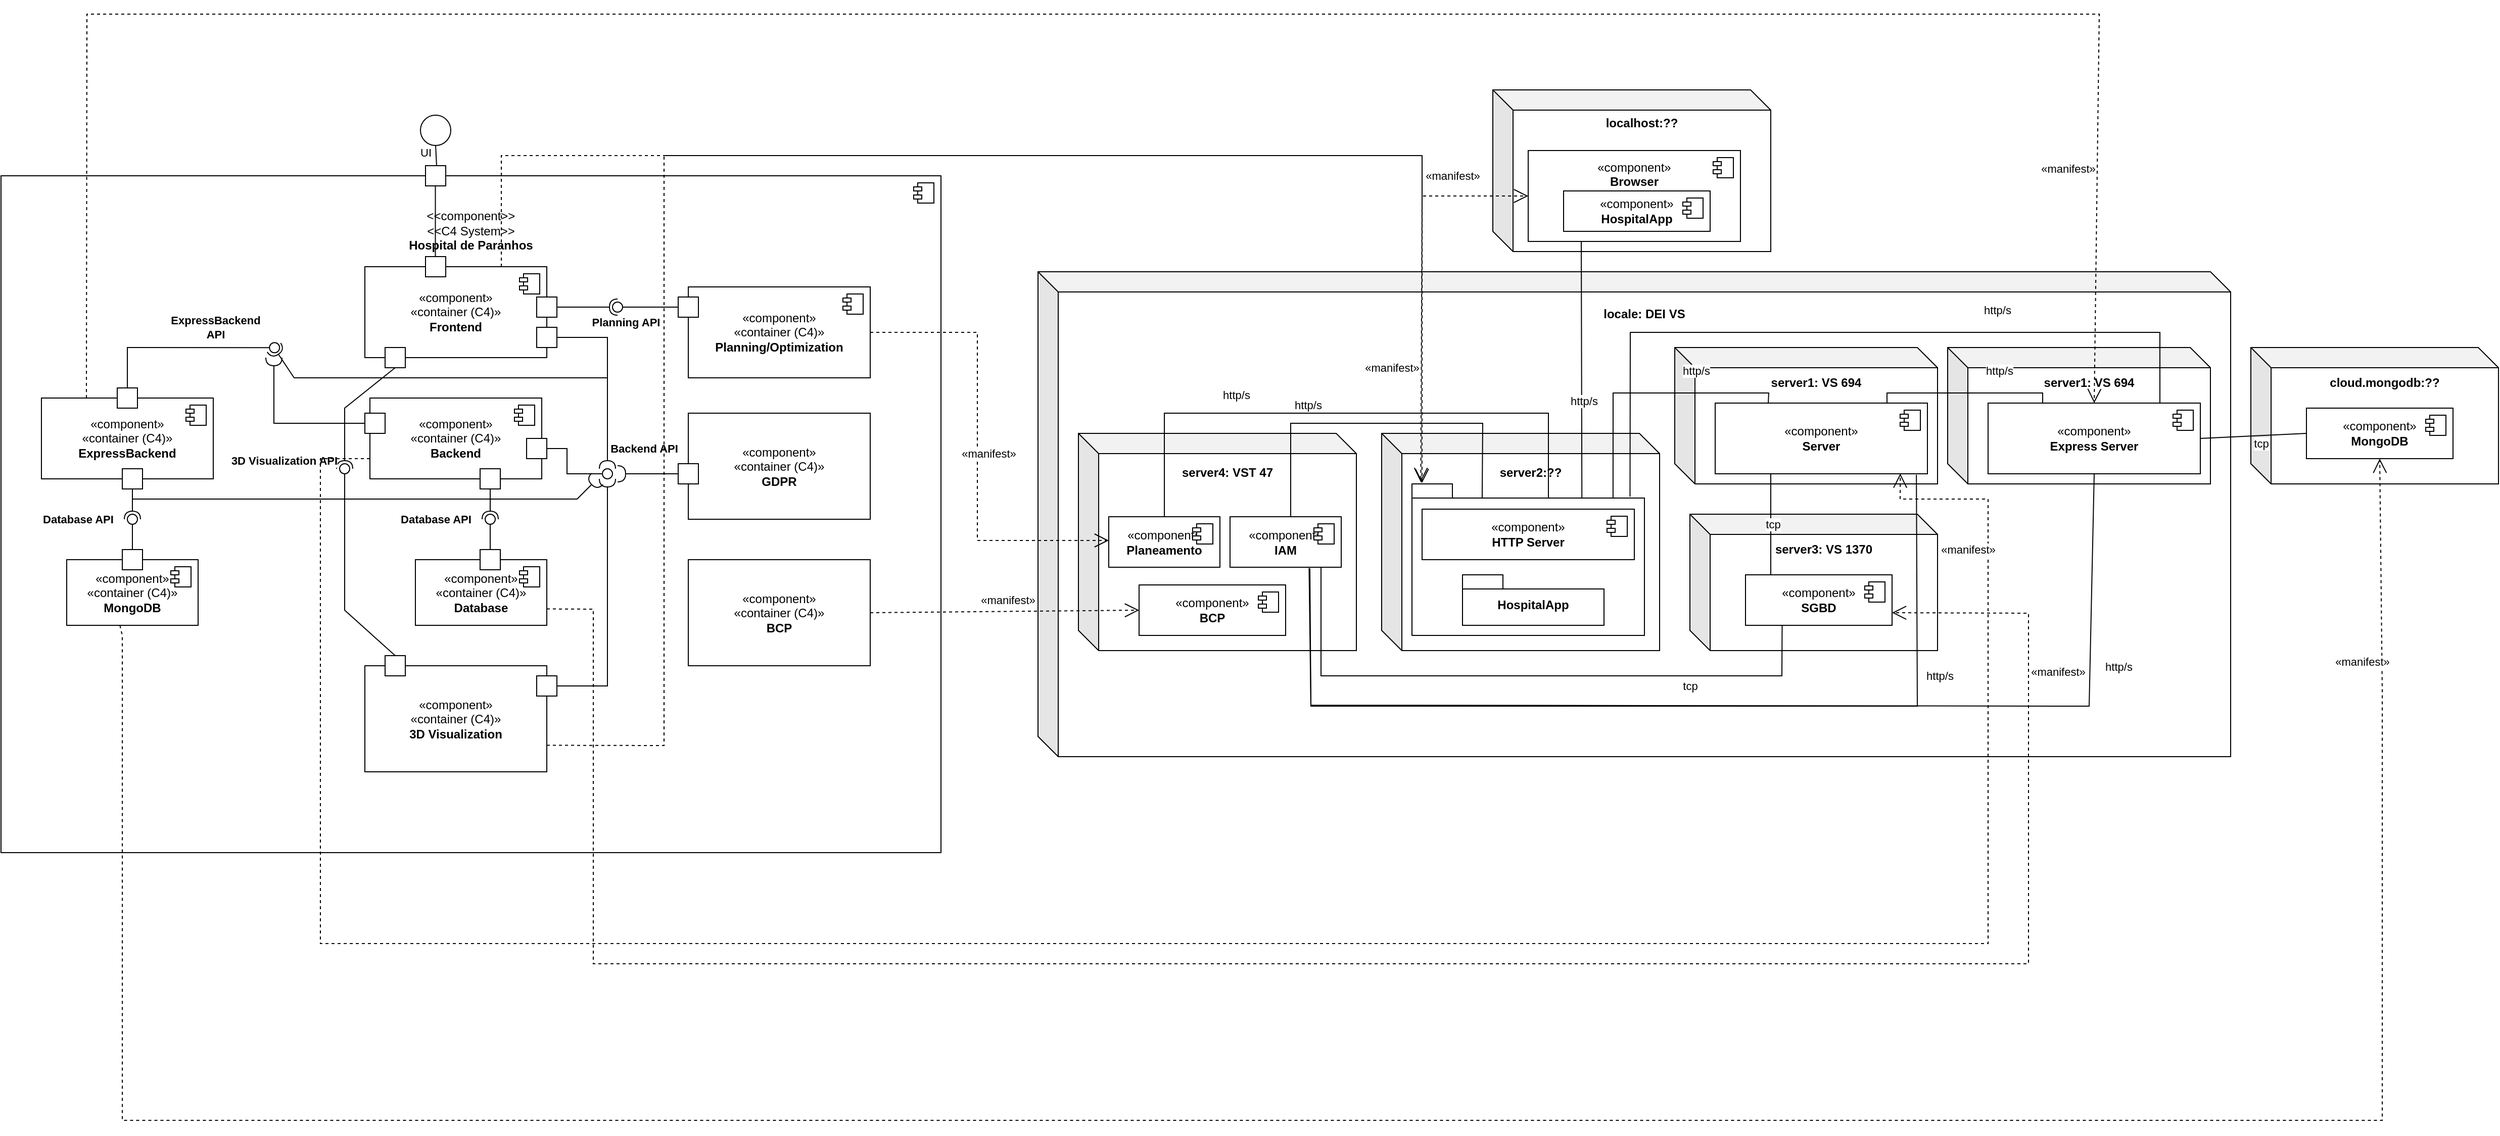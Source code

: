 <mxfile version="24.1.0" type="device">
  <diagram name="Página-1" id="HnM5bIwWVijFqjH4xQIT">
    <mxGraphModel dx="3407" dy="1258" grid="1" gridSize="10" guides="1" tooltips="1" connect="1" arrows="1" fold="1" page="1" pageScale="1" pageWidth="827" pageHeight="1169" math="0" shadow="0">
      <root>
        <mxCell id="0" />
        <mxCell id="1" parent="0" />
        <mxCell id="joN3pdNG3yfQY1ER5gcC-1" value="&amp;lt;&amp;lt;component&amp;gt;&amp;gt;&lt;div&gt;&amp;lt;&amp;lt;C4 System&amp;gt;&amp;gt;&lt;br&gt;&lt;b&gt;Hospital de Paranhos&lt;/b&gt;&lt;/div&gt;&lt;div&gt;&lt;b&gt;&lt;br&gt;&lt;/b&gt;&lt;/div&gt;&lt;div&gt;&lt;b&gt;&lt;br&gt;&lt;/b&gt;&lt;/div&gt;&lt;div&gt;&lt;b&gt;&lt;br&gt;&lt;/b&gt;&lt;/div&gt;&lt;div&gt;&lt;b&gt;&lt;br&gt;&lt;/b&gt;&lt;/div&gt;&lt;div&gt;&lt;b&gt;&lt;br&gt;&lt;/b&gt;&lt;/div&gt;&lt;div&gt;&lt;b&gt;&lt;br&gt;&lt;/b&gt;&lt;/div&gt;&lt;div&gt;&lt;b&gt;&lt;br&gt;&lt;/b&gt;&lt;/div&gt;&lt;div&gt;&lt;b&gt;&lt;br&gt;&lt;/b&gt;&lt;/div&gt;&lt;div&gt;&lt;b&gt;&lt;br&gt;&lt;/b&gt;&lt;/div&gt;&lt;div&gt;&lt;b&gt;&lt;br&gt;&lt;/b&gt;&lt;/div&gt;&lt;div&gt;&lt;b&gt;&lt;br&gt;&lt;/b&gt;&lt;/div&gt;&lt;div&gt;&lt;b&gt;&lt;br&gt;&lt;/b&gt;&lt;/div&gt;&lt;div&gt;&lt;b&gt;&lt;br&gt;&lt;/b&gt;&lt;/div&gt;&lt;div&gt;&lt;b&gt;&lt;br&gt;&lt;/b&gt;&lt;/div&gt;&lt;div&gt;&lt;b&gt;&lt;br&gt;&lt;/b&gt;&lt;/div&gt;&lt;div&gt;&lt;b&gt;&lt;br&gt;&lt;/b&gt;&lt;/div&gt;&lt;div&gt;&lt;b&gt;&lt;br&gt;&lt;/b&gt;&lt;/div&gt;&lt;div&gt;&lt;b&gt;&lt;br&gt;&lt;/b&gt;&lt;/div&gt;&lt;div&gt;&lt;b&gt;&lt;br&gt;&lt;/b&gt;&lt;/div&gt;&lt;div&gt;&lt;b&gt;&lt;br&gt;&lt;/b&gt;&lt;/div&gt;&lt;div&gt;&lt;b&gt;&lt;br&gt;&lt;/b&gt;&lt;/div&gt;&lt;div&gt;&lt;b&gt;&lt;br&gt;&lt;/b&gt;&lt;/div&gt;&lt;div&gt;&lt;b&gt;&lt;br&gt;&lt;/b&gt;&lt;/div&gt;&lt;div&gt;&lt;b&gt;&lt;br&gt;&lt;/b&gt;&lt;/div&gt;&lt;div&gt;&lt;b&gt;&lt;br&gt;&lt;/b&gt;&lt;/div&gt;&lt;div&gt;&lt;b&gt;&lt;br&gt;&lt;/b&gt;&lt;/div&gt;&lt;div&gt;&lt;b&gt;&lt;br&gt;&lt;/b&gt;&lt;/div&gt;&lt;div&gt;&lt;b&gt;&lt;br&gt;&lt;/b&gt;&lt;/div&gt;&lt;div&gt;&lt;b&gt;&lt;br&gt;&lt;/b&gt;&lt;/div&gt;&lt;div&gt;&lt;b&gt;&lt;br&gt;&lt;/b&gt;&lt;/div&gt;&lt;div&gt;&lt;br&gt;&lt;/div&gt;&lt;div&gt;&lt;br&gt;&lt;/div&gt;&lt;div&gt;&lt;br&gt;&lt;/div&gt;&lt;div&gt;&lt;br&gt;&lt;/div&gt;&lt;div&gt;&lt;br&gt;&lt;/div&gt;&lt;div&gt;&lt;br&gt;&lt;/div&gt;&lt;div&gt;&lt;br&gt;&lt;/div&gt;&lt;div&gt;&lt;br&gt;&lt;/div&gt;&lt;div&gt;&lt;br&gt;&lt;/div&gt;" style="html=1;dropTarget=0;whiteSpace=wrap;" vertex="1" parent="1">
          <mxGeometry x="-516" y="210" width="930" height="670" as="geometry" />
        </mxCell>
        <mxCell id="joN3pdNG3yfQY1ER5gcC-2" value="" style="shape=module;jettyWidth=8;jettyHeight=4;" vertex="1" parent="joN3pdNG3yfQY1ER5gcC-1">
          <mxGeometry x="1" width="20" height="20" relative="1" as="geometry">
            <mxPoint x="-27" y="7" as="offset" />
          </mxGeometry>
        </mxCell>
        <mxCell id="joN3pdNG3yfQY1ER5gcC-3" value="" style="verticalLabelPosition=bottom;verticalAlign=top;html=1;shape=mxgraph.basic.rect;fillColor2=none;strokeWidth=1;size=9.4;indent=5;" vertex="1" parent="1">
          <mxGeometry x="-96" y="200" width="20" height="20" as="geometry" />
        </mxCell>
        <mxCell id="joN3pdNG3yfQY1ER5gcC-4" value="" style="endArrow=none;html=1;rounded=0;exitX=0.488;exitY=0.015;exitDx=0;exitDy=0;exitPerimeter=0;entryX=0.488;entryY=1.026;entryDx=0;entryDy=0;entryPerimeter=0;" edge="1" parent="1" source="joN3pdNG3yfQY1ER5gcC-23" target="joN3pdNG3yfQY1ER5gcC-3">
          <mxGeometry width="50" height="50" relative="1" as="geometry">
            <mxPoint x="-26" y="350" as="sourcePoint" />
            <mxPoint x="24" y="300" as="targetPoint" />
          </mxGeometry>
        </mxCell>
        <mxCell id="joN3pdNG3yfQY1ER5gcC-5" value="" style="ellipse;whiteSpace=wrap;html=1;align=center;aspect=fixed;fillColor=none;strokeColor=none;resizable=0;perimeter=centerPerimeter;rotatable=0;allowArrows=0;points=[];outlineConnect=1;" vertex="1" parent="1">
          <mxGeometry x="-66" y="370" width="10" height="10" as="geometry" />
        </mxCell>
        <mxCell id="joN3pdNG3yfQY1ER5gcC-6" value="" style="ellipse;whiteSpace=wrap;html=1;aspect=fixed;" vertex="1" parent="1">
          <mxGeometry x="-101" y="150" width="30" height="30" as="geometry" />
        </mxCell>
        <mxCell id="joN3pdNG3yfQY1ER5gcC-7" value="" style="endArrow=none;html=1;rounded=0;entryX=0.5;entryY=1;entryDx=0;entryDy=0;exitX=0.55;exitY=0.011;exitDx=0;exitDy=0;exitPerimeter=0;" edge="1" parent="1" source="joN3pdNG3yfQY1ER5gcC-3" target="joN3pdNG3yfQY1ER5gcC-6">
          <mxGeometry width="50" height="50" relative="1" as="geometry">
            <mxPoint x="-116" y="260" as="sourcePoint" />
            <mxPoint x="-66" y="210" as="targetPoint" />
          </mxGeometry>
        </mxCell>
        <mxCell id="joN3pdNG3yfQY1ER5gcC-8" value="UI" style="edgeLabel;html=1;align=center;verticalAlign=middle;resizable=0;points=[];" vertex="1" connectable="0" parent="joN3pdNG3yfQY1ER5gcC-7">
          <mxGeometry x="0.73" y="1" relative="1" as="geometry">
            <mxPoint x="-9" y="4" as="offset" />
          </mxGeometry>
        </mxCell>
        <mxCell id="joN3pdNG3yfQY1ER5gcC-9" value="«component»&lt;div&gt;«container (C4)»&lt;br&gt;&lt;b&gt;Planning/Optimization&lt;/b&gt;&lt;/div&gt;" style="html=1;dropTarget=0;whiteSpace=wrap;" vertex="1" parent="1">
          <mxGeometry x="164" y="320" width="180" height="90" as="geometry" />
        </mxCell>
        <mxCell id="joN3pdNG3yfQY1ER5gcC-10" value="" style="shape=module;jettyWidth=8;jettyHeight=4;" vertex="1" parent="joN3pdNG3yfQY1ER5gcC-9">
          <mxGeometry x="1" width="20" height="20" relative="1" as="geometry">
            <mxPoint x="-27" y="7" as="offset" />
          </mxGeometry>
        </mxCell>
        <mxCell id="joN3pdNG3yfQY1ER5gcC-11" value="«component»&lt;div&gt;«container (C4)»&lt;br&gt;&lt;b&gt;Frontend&lt;/b&gt;&lt;/div&gt;" style="html=1;dropTarget=0;whiteSpace=wrap;" vertex="1" parent="1">
          <mxGeometry x="-156" y="300" width="180" height="90" as="geometry" />
        </mxCell>
        <mxCell id="joN3pdNG3yfQY1ER5gcC-12" value="" style="shape=module;jettyWidth=8;jettyHeight=4;" vertex="1" parent="joN3pdNG3yfQY1ER5gcC-11">
          <mxGeometry x="1" width="20" height="20" relative="1" as="geometry">
            <mxPoint x="-27" y="7" as="offset" />
          </mxGeometry>
        </mxCell>
        <mxCell id="joN3pdNG3yfQY1ER5gcC-13" value="" style="rounded=0;orthogonalLoop=1;jettySize=auto;html=1;endArrow=halfCircle;endFill=0;endSize=6;strokeWidth=1;sketch=0;exitX=1;exitY=0.5;exitDx=0;exitDy=0;" edge="1" parent="1" source="joN3pdNG3yfQY1ER5gcC-17">
          <mxGeometry relative="1" as="geometry">
            <mxPoint x="24" y="364.83" as="sourcePoint" />
            <mxPoint x="94" y="340" as="targetPoint" />
          </mxGeometry>
        </mxCell>
        <mxCell id="joN3pdNG3yfQY1ER5gcC-14" value="" style="rounded=0;orthogonalLoop=1;jettySize=auto;html=1;endArrow=oval;endFill=0;sketch=0;sourcePerimeterSpacing=0;targetPerimeterSpacing=0;endSize=10;exitX=0;exitY=0.5;exitDx=0;exitDy=0;" edge="1" parent="1" source="joN3pdNG3yfQY1ER5gcC-18">
          <mxGeometry relative="1" as="geometry">
            <mxPoint x="164" y="364.83" as="sourcePoint" />
            <mxPoint x="94" y="340" as="targetPoint" />
          </mxGeometry>
        </mxCell>
        <mxCell id="joN3pdNG3yfQY1ER5gcC-15" value="&lt;b&gt;Planning API&lt;/b&gt;" style="edgeLabel;html=1;align=center;verticalAlign=middle;resizable=0;points=[];" vertex="1" connectable="0" parent="joN3pdNG3yfQY1ER5gcC-14">
          <mxGeometry x="0.748" relative="1" as="geometry">
            <mxPoint y="15" as="offset" />
          </mxGeometry>
        </mxCell>
        <mxCell id="joN3pdNG3yfQY1ER5gcC-16" value="" style="ellipse;whiteSpace=wrap;html=1;align=center;aspect=fixed;fillColor=none;strokeColor=none;resizable=0;perimeter=centerPerimeter;rotatable=0;allowArrows=0;points=[];outlineConnect=1;" vertex="1" parent="1">
          <mxGeometry x="109" y="400" width="10" height="10" as="geometry" />
        </mxCell>
        <mxCell id="joN3pdNG3yfQY1ER5gcC-17" value="" style="rounded=0;whiteSpace=wrap;html=1;" vertex="1" parent="1">
          <mxGeometry x="14" y="330" width="20" height="20" as="geometry" />
        </mxCell>
        <mxCell id="joN3pdNG3yfQY1ER5gcC-18" value="" style="rounded=0;whiteSpace=wrap;html=1;" vertex="1" parent="1">
          <mxGeometry x="154" y="330" width="20" height="20" as="geometry" />
        </mxCell>
        <mxCell id="joN3pdNG3yfQY1ER5gcC-19" value="" style="rounded=0;orthogonalLoop=1;jettySize=auto;html=1;endArrow=halfCircle;endFill=0;endSize=6;strokeWidth=1;sketch=0;exitX=1;exitY=0.5;exitDx=0;exitDy=0;" edge="1" parent="1" source="joN3pdNG3yfQY1ER5gcC-34">
          <mxGeometry relative="1" as="geometry">
            <mxPoint x="54" y="560" as="sourcePoint" />
            <mxPoint x="84" y="510" as="targetPoint" />
            <Array as="points">
              <mxPoint x="84" y="715" />
              <mxPoint x="84" y="530" />
            </Array>
          </mxGeometry>
        </mxCell>
        <mxCell id="joN3pdNG3yfQY1ER5gcC-20" value="" style="rounded=0;orthogonalLoop=1;jettySize=auto;html=1;endArrow=oval;endFill=0;sketch=0;sourcePerimeterSpacing=0;targetPerimeterSpacing=0;endSize=10;exitX=1;exitY=0.5;exitDx=0;exitDy=0;" edge="1" parent="1" source="joN3pdNG3yfQY1ER5gcC-37">
          <mxGeometry relative="1" as="geometry">
            <mxPoint x="164" y="504.83" as="sourcePoint" />
            <mxPoint x="84" y="505" as="targetPoint" />
            <Array as="points">
              <mxPoint x="44" y="480" />
              <mxPoint x="44" y="505" />
            </Array>
          </mxGeometry>
        </mxCell>
        <mxCell id="joN3pdNG3yfQY1ER5gcC-21" value="&lt;b&gt;Backend API&lt;/b&gt;" style="edgeLabel;html=1;align=center;verticalAlign=middle;resizable=0;points=[];" vertex="1" connectable="0" parent="joN3pdNG3yfQY1ER5gcC-20">
          <mxGeometry x="0.748" relative="1" as="geometry">
            <mxPoint x="46" y="-25" as="offset" />
          </mxGeometry>
        </mxCell>
        <mxCell id="joN3pdNG3yfQY1ER5gcC-22" value="" style="ellipse;whiteSpace=wrap;html=1;align=center;aspect=fixed;fillColor=none;strokeColor=none;resizable=0;perimeter=centerPerimeter;rotatable=0;allowArrows=0;points=[];outlineConnect=1;" vertex="1" parent="1">
          <mxGeometry x="134" y="510" width="10" height="10" as="geometry" />
        </mxCell>
        <mxCell id="joN3pdNG3yfQY1ER5gcC-23" value="" style="verticalLabelPosition=bottom;verticalAlign=top;html=1;shape=mxgraph.basic.rect;fillColor2=none;strokeWidth=1;size=1.2;indent=0;" vertex="1" parent="1">
          <mxGeometry x="-96" y="290" width="20" height="20" as="geometry" />
        </mxCell>
        <mxCell id="joN3pdNG3yfQY1ER5gcC-24" value="«component»&lt;br&gt;«container (C4)»&lt;div&gt;&lt;b&gt;3D Visualization&lt;/b&gt;&lt;/div&gt;" style="rounded=0;whiteSpace=wrap;html=1;" vertex="1" parent="1">
          <mxGeometry x="-156" y="695" width="180" height="105" as="geometry" />
        </mxCell>
        <mxCell id="joN3pdNG3yfQY1ER5gcC-25" value="«component»&lt;br&gt;«container (C4)»&lt;div&gt;&lt;b&gt;GDPR&lt;/b&gt;&lt;/div&gt;" style="rounded=0;whiteSpace=wrap;html=1;" vertex="1" parent="1">
          <mxGeometry x="164" y="445" width="180" height="105" as="geometry" />
        </mxCell>
        <mxCell id="joN3pdNG3yfQY1ER5gcC-26" value="" style="rounded=0;whiteSpace=wrap;html=1;" vertex="1" parent="1">
          <mxGeometry x="154" y="495" width="20" height="20" as="geometry" />
        </mxCell>
        <mxCell id="joN3pdNG3yfQY1ER5gcC-27" value="" style="rounded=0;orthogonalLoop=1;jettySize=auto;html=1;endArrow=halfCircle;endFill=0;endSize=6;strokeWidth=1;sketch=0;fontSize=12;curved=1;exitX=0;exitY=0.5;exitDx=0;exitDy=0;" edge="1" parent="1" source="joN3pdNG3yfQY1ER5gcC-26">
          <mxGeometry relative="1" as="geometry">
            <mxPoint x="164" y="375" as="sourcePoint" />
            <mxPoint x="94" y="505" as="targetPoint" />
          </mxGeometry>
        </mxCell>
        <mxCell id="joN3pdNG3yfQY1ER5gcC-28" value="" style="rounded=0;whiteSpace=wrap;html=1;" vertex="1" parent="1">
          <mxGeometry x="-136" y="685" width="20" height="20" as="geometry" />
        </mxCell>
        <mxCell id="joN3pdNG3yfQY1ER5gcC-29" value="" style="rounded=0;whiteSpace=wrap;html=1;" vertex="1" parent="1">
          <mxGeometry x="-136" y="380" width="20" height="20" as="geometry" />
        </mxCell>
        <mxCell id="joN3pdNG3yfQY1ER5gcC-30" value="" style="rounded=0;orthogonalLoop=1;jettySize=auto;html=1;endArrow=halfCircle;endFill=0;endSize=6;strokeWidth=1;sketch=0;exitX=0.5;exitY=1;exitDx=0;exitDy=0;" edge="1" parent="1" source="joN3pdNG3yfQY1ER5gcC-29">
          <mxGeometry relative="1" as="geometry">
            <mxPoint x="-206" y="480" as="sourcePoint" />
            <mxPoint x="-176" y="500" as="targetPoint" />
            <Array as="points">
              <mxPoint x="-176" y="440" />
            </Array>
          </mxGeometry>
        </mxCell>
        <mxCell id="joN3pdNG3yfQY1ER5gcC-31" value="" style="rounded=0;orthogonalLoop=1;jettySize=auto;html=1;endArrow=oval;endFill=0;sketch=0;sourcePerimeterSpacing=0;targetPerimeterSpacing=0;endSize=10;exitX=0.5;exitY=0;exitDx=0;exitDy=0;" edge="1" parent="1" source="joN3pdNG3yfQY1ER5gcC-28">
          <mxGeometry relative="1" as="geometry">
            <mxPoint x="-66" y="480" as="sourcePoint" />
            <mxPoint x="-176" y="500" as="targetPoint" />
            <Array as="points">
              <mxPoint x="-176" y="640" />
            </Array>
          </mxGeometry>
        </mxCell>
        <mxCell id="joN3pdNG3yfQY1ER5gcC-32" value="&lt;b&gt;3D Visualization API&lt;/b&gt;" style="edgeLabel;html=1;align=center;verticalAlign=middle;resizable=0;points=[];" vertex="1" connectable="0" parent="joN3pdNG3yfQY1ER5gcC-31">
          <mxGeometry x="0.748" relative="1" as="geometry">
            <mxPoint x="-60" y="-35" as="offset" />
          </mxGeometry>
        </mxCell>
        <mxCell id="joN3pdNG3yfQY1ER5gcC-33" value="«component»&lt;br&gt;«container (C4)»&lt;div&gt;&lt;b&gt;BCP&lt;/b&gt;&lt;/div&gt;" style="rounded=0;whiteSpace=wrap;html=1;" vertex="1" parent="1">
          <mxGeometry x="164" y="590" width="180" height="105" as="geometry" />
        </mxCell>
        <mxCell id="joN3pdNG3yfQY1ER5gcC-34" value="" style="rounded=0;whiteSpace=wrap;html=1;" vertex="1" parent="1">
          <mxGeometry x="14" y="705" width="20" height="20" as="geometry" />
        </mxCell>
        <mxCell id="joN3pdNG3yfQY1ER5gcC-35" value="«component»&lt;div&gt;«container (C4)»&lt;br&gt;&lt;b&gt;Backend&lt;/b&gt;&lt;/div&gt;" style="html=1;dropTarget=0;whiteSpace=wrap;" vertex="1" parent="1">
          <mxGeometry x="-151" y="430" width="170" height="80" as="geometry" />
        </mxCell>
        <mxCell id="joN3pdNG3yfQY1ER5gcC-36" value="" style="shape=module;jettyWidth=8;jettyHeight=4;" vertex="1" parent="joN3pdNG3yfQY1ER5gcC-35">
          <mxGeometry x="1" width="20" height="20" relative="1" as="geometry">
            <mxPoint x="-27" y="7" as="offset" />
          </mxGeometry>
        </mxCell>
        <mxCell id="joN3pdNG3yfQY1ER5gcC-37" value="" style="rounded=0;whiteSpace=wrap;html=1;" vertex="1" parent="1">
          <mxGeometry x="4" y="470" width="20" height="20" as="geometry" />
        </mxCell>
        <mxCell id="joN3pdNG3yfQY1ER5gcC-38" value="" style="rounded=0;whiteSpace=wrap;html=1;" vertex="1" parent="1">
          <mxGeometry x="14" y="360" width="20" height="20" as="geometry" />
        </mxCell>
        <mxCell id="joN3pdNG3yfQY1ER5gcC-39" value="" style="rounded=0;orthogonalLoop=1;jettySize=auto;html=1;endArrow=halfCircle;endFill=0;endSize=6;strokeWidth=1;sketch=0;exitX=1;exitY=0.5;exitDx=0;exitDy=0;" edge="1" parent="1" source="joN3pdNG3yfQY1ER5gcC-38">
          <mxGeometry relative="1" as="geometry">
            <mxPoint x="-116" y="410" as="sourcePoint" />
            <mxPoint x="84" y="500" as="targetPoint" />
            <Array as="points">
              <mxPoint x="84" y="370" />
              <mxPoint x="84" y="410" />
            </Array>
          </mxGeometry>
        </mxCell>
        <mxCell id="joN3pdNG3yfQY1ER5gcC-40" value="«component»&lt;div&gt;«container (C4)»&lt;br&gt;&lt;b&gt;Database&lt;/b&gt;&lt;/div&gt;" style="html=1;dropTarget=0;whiteSpace=wrap;" vertex="1" parent="1">
          <mxGeometry x="-106" y="590" width="130" height="65" as="geometry" />
        </mxCell>
        <mxCell id="joN3pdNG3yfQY1ER5gcC-41" value="" style="shape=module;jettyWidth=8;jettyHeight=4;" vertex="1" parent="joN3pdNG3yfQY1ER5gcC-40">
          <mxGeometry x="1" width="20" height="20" relative="1" as="geometry">
            <mxPoint x="-27" y="7" as="offset" />
          </mxGeometry>
        </mxCell>
        <mxCell id="joN3pdNG3yfQY1ER5gcC-42" value="" style="rounded=0;whiteSpace=wrap;html=1;" vertex="1" parent="1">
          <mxGeometry x="-42" y="500" width="20" height="20" as="geometry" />
        </mxCell>
        <mxCell id="joN3pdNG3yfQY1ER5gcC-43" value="" style="rounded=0;whiteSpace=wrap;html=1;" vertex="1" parent="1">
          <mxGeometry x="-42" y="580" width="20" height="20" as="geometry" />
        </mxCell>
        <mxCell id="joN3pdNG3yfQY1ER5gcC-44" value="" style="rounded=0;orthogonalLoop=1;jettySize=auto;html=1;endArrow=halfCircle;endFill=0;endSize=6;strokeWidth=1;sketch=0;exitX=0.5;exitY=1;exitDx=0;exitDy=0;" edge="1" parent="1" source="joN3pdNG3yfQY1ER5gcC-42">
          <mxGeometry relative="1" as="geometry">
            <mxPoint x="44" y="350" as="sourcePoint" />
            <mxPoint x="-32" y="550" as="targetPoint" />
          </mxGeometry>
        </mxCell>
        <mxCell id="joN3pdNG3yfQY1ER5gcC-45" value="" style="rounded=0;orthogonalLoop=1;jettySize=auto;html=1;endArrow=oval;endFill=0;sketch=0;sourcePerimeterSpacing=0;targetPerimeterSpacing=0;endSize=10;exitX=0.5;exitY=0;exitDx=0;exitDy=0;" edge="1" parent="1" source="joN3pdNG3yfQY1ER5gcC-43">
          <mxGeometry relative="1" as="geometry">
            <mxPoint x="164" y="350" as="sourcePoint" />
            <mxPoint x="-32" y="550" as="targetPoint" />
          </mxGeometry>
        </mxCell>
        <mxCell id="joN3pdNG3yfQY1ER5gcC-46" value="&lt;b&gt;Database API&lt;/b&gt;" style="edgeLabel;html=1;align=center;verticalAlign=middle;resizable=0;points=[];" vertex="1" connectable="0" parent="joN3pdNG3yfQY1ER5gcC-45">
          <mxGeometry x="0.748" relative="1" as="geometry">
            <mxPoint x="-54" y="-4" as="offset" />
          </mxGeometry>
        </mxCell>
        <mxCell id="joN3pdNG3yfQY1ER5gcC-47" value="«component»&lt;div&gt;«container (C4)»&lt;br&gt;&lt;b&gt;ExpressBackend&lt;/b&gt;&lt;/div&gt;" style="html=1;dropTarget=0;whiteSpace=wrap;" vertex="1" parent="1">
          <mxGeometry x="-476" y="430" width="170" height="80" as="geometry" />
        </mxCell>
        <mxCell id="joN3pdNG3yfQY1ER5gcC-48" value="" style="shape=module;jettyWidth=8;jettyHeight=4;" vertex="1" parent="joN3pdNG3yfQY1ER5gcC-47">
          <mxGeometry x="1" width="20" height="20" relative="1" as="geometry">
            <mxPoint x="-27" y="7" as="offset" />
          </mxGeometry>
        </mxCell>
        <mxCell id="joN3pdNG3yfQY1ER5gcC-49" value="«component»&lt;div&gt;«container (C4)»&lt;br&gt;&lt;b&gt;MongoDB&lt;/b&gt;&lt;/div&gt;" style="html=1;dropTarget=0;whiteSpace=wrap;" vertex="1" parent="1">
          <mxGeometry x="-451" y="590" width="130" height="65" as="geometry" />
        </mxCell>
        <mxCell id="joN3pdNG3yfQY1ER5gcC-50" value="" style="shape=module;jettyWidth=8;jettyHeight=4;" vertex="1" parent="joN3pdNG3yfQY1ER5gcC-49">
          <mxGeometry x="1" width="20" height="20" relative="1" as="geometry">
            <mxPoint x="-27" y="7" as="offset" />
          </mxGeometry>
        </mxCell>
        <mxCell id="joN3pdNG3yfQY1ER5gcC-51" value="" style="rounded=0;whiteSpace=wrap;html=1;" vertex="1" parent="1">
          <mxGeometry x="-396" y="500" width="20" height="20" as="geometry" />
        </mxCell>
        <mxCell id="joN3pdNG3yfQY1ER5gcC-52" value="" style="rounded=0;whiteSpace=wrap;html=1;" vertex="1" parent="1">
          <mxGeometry x="-396" y="580" width="20" height="20" as="geometry" />
        </mxCell>
        <mxCell id="joN3pdNG3yfQY1ER5gcC-53" value="" style="rounded=0;orthogonalLoop=1;jettySize=auto;html=1;endArrow=halfCircle;endFill=0;endSize=6;strokeWidth=1;sketch=0;exitX=0.5;exitY=1;exitDx=0;exitDy=0;" edge="1" parent="1" source="joN3pdNG3yfQY1ER5gcC-51">
          <mxGeometry relative="1" as="geometry">
            <mxPoint x="-310" y="350" as="sourcePoint" />
            <mxPoint x="-386" y="550" as="targetPoint" />
          </mxGeometry>
        </mxCell>
        <mxCell id="joN3pdNG3yfQY1ER5gcC-54" value="" style="rounded=0;orthogonalLoop=1;jettySize=auto;html=1;endArrow=oval;endFill=0;sketch=0;sourcePerimeterSpacing=0;targetPerimeterSpacing=0;endSize=10;exitX=0.5;exitY=0;exitDx=0;exitDy=0;" edge="1" parent="1" source="joN3pdNG3yfQY1ER5gcC-52">
          <mxGeometry relative="1" as="geometry">
            <mxPoint x="-190" y="350" as="sourcePoint" />
            <mxPoint x="-386" y="550" as="targetPoint" />
          </mxGeometry>
        </mxCell>
        <mxCell id="joN3pdNG3yfQY1ER5gcC-55" value="&lt;b&gt;Database API&lt;/b&gt;" style="edgeLabel;html=1;align=center;verticalAlign=middle;resizable=0;points=[];" vertex="1" connectable="0" parent="joN3pdNG3yfQY1ER5gcC-54">
          <mxGeometry x="0.748" relative="1" as="geometry">
            <mxPoint x="-54" y="-4" as="offset" />
          </mxGeometry>
        </mxCell>
        <mxCell id="joN3pdNG3yfQY1ER5gcC-56" value="" style="rounded=0;orthogonalLoop=1;jettySize=auto;html=1;endArrow=oval;endFill=0;sketch=0;sourcePerimeterSpacing=0;targetPerimeterSpacing=0;endSize=10;exitX=0.5;exitY=0;exitDx=0;exitDy=0;entryX=0.291;entryY=0.254;entryDx=0;entryDy=0;entryPerimeter=0;" edge="1" parent="1" source="joN3pdNG3yfQY1ER5gcC-58" target="joN3pdNG3yfQY1ER5gcC-1">
          <mxGeometry relative="1" as="geometry">
            <mxPoint x="-241" y="454.83" as="sourcePoint" />
            <mxPoint x="-321" y="455" as="targetPoint" />
            <Array as="points">
              <mxPoint x="-391" y="380" />
            </Array>
          </mxGeometry>
        </mxCell>
        <mxCell id="joN3pdNG3yfQY1ER5gcC-57" value="&lt;b&gt;ExpressBackend&lt;/b&gt;&lt;div&gt;&lt;b&gt;API&lt;/b&gt;&lt;/div&gt;" style="edgeLabel;html=1;align=center;verticalAlign=middle;resizable=0;points=[];" vertex="1" connectable="0" parent="joN3pdNG3yfQY1ER5gcC-56">
          <mxGeometry x="0.748" relative="1" as="geometry">
            <mxPoint x="-35" y="-20" as="offset" />
          </mxGeometry>
        </mxCell>
        <mxCell id="joN3pdNG3yfQY1ER5gcC-58" value="" style="rounded=0;whiteSpace=wrap;html=1;" vertex="1" parent="1">
          <mxGeometry x="-401" y="420" width="20" height="20" as="geometry" />
        </mxCell>
        <mxCell id="joN3pdNG3yfQY1ER5gcC-59" value="" style="rounded=0;orthogonalLoop=1;jettySize=auto;html=1;endArrow=halfCircle;endFill=0;endSize=6;strokeWidth=1;sketch=0;exitX=0.5;exitY=1;exitDx=0;exitDy=0;" edge="1" parent="1" source="joN3pdNG3yfQY1ER5gcC-51">
          <mxGeometry relative="1" as="geometry">
            <mxPoint x="-376" y="530" as="sourcePoint" />
            <mxPoint x="74" y="510" as="targetPoint" />
            <Array as="points">
              <mxPoint x="-386" y="530" />
              <mxPoint x="54" y="530" />
            </Array>
          </mxGeometry>
        </mxCell>
        <mxCell id="joN3pdNG3yfQY1ER5gcC-60" value="" style="rounded=0;orthogonalLoop=1;jettySize=auto;html=1;endArrow=halfCircle;endFill=0;endSize=6;strokeWidth=1;sketch=0;exitX=1;exitY=0.5;exitDx=0;exitDy=0;" edge="1" parent="1" source="joN3pdNG3yfQY1ER5gcC-38">
          <mxGeometry relative="1" as="geometry">
            <mxPoint x="34" y="390" as="sourcePoint" />
            <mxPoint x="-246" y="380" as="targetPoint" />
            <Array as="points">
              <mxPoint x="84" y="370" />
              <mxPoint x="84" y="410" />
              <mxPoint x="-226" y="410" />
            </Array>
          </mxGeometry>
        </mxCell>
        <mxCell id="joN3pdNG3yfQY1ER5gcC-61" value="" style="rounded=0;whiteSpace=wrap;html=1;" vertex="1" parent="1">
          <mxGeometry x="-156" y="445" width="20" height="20" as="geometry" />
        </mxCell>
        <mxCell id="joN3pdNG3yfQY1ER5gcC-62" value="" style="rounded=0;orthogonalLoop=1;jettySize=auto;html=1;endArrow=halfCircle;endFill=0;endSize=6;strokeWidth=1;sketch=0;exitX=0;exitY=0.5;exitDx=0;exitDy=0;" edge="1" parent="1" source="joN3pdNG3yfQY1ER5gcC-61">
          <mxGeometry relative="1" as="geometry">
            <mxPoint x="-226" y="445" as="sourcePoint" />
            <mxPoint x="-246" y="390" as="targetPoint" />
            <Array as="points">
              <mxPoint x="-246" y="455" />
            </Array>
          </mxGeometry>
        </mxCell>
        <mxCell id="joN3pdNG3yfQY1ER5gcC-63" value="&lt;b&gt;locale: DEI VS&lt;/b&gt;&lt;br&gt;&lt;div&gt;&lt;b&gt;&lt;br&gt;&lt;/b&gt;&lt;/div&gt;&lt;div&gt;&lt;b&gt;&lt;br&gt;&lt;/b&gt;&lt;/div&gt;&lt;div&gt;&lt;b&gt;&lt;br&gt;&lt;/b&gt;&lt;/div&gt;&lt;div&gt;&lt;b&gt;&lt;br&gt;&lt;/b&gt;&lt;/div&gt;&lt;div&gt;&lt;b&gt;&lt;br&gt;&lt;/b&gt;&lt;/div&gt;&lt;div&gt;&lt;b&gt;&lt;br&gt;&lt;/b&gt;&lt;/div&gt;&lt;div&gt;&lt;b&gt;&lt;br&gt;&lt;/b&gt;&lt;/div&gt;&lt;div&gt;&lt;br&gt;&lt;/div&gt;&lt;div&gt;&lt;br&gt;&lt;/div&gt;&lt;div&gt;&lt;br&gt;&lt;/div&gt;&lt;div&gt;&lt;br&gt;&lt;/div&gt;&lt;div&gt;&lt;br&gt;&lt;/div&gt;&lt;div&gt;&lt;br&gt;&lt;/div&gt;&lt;div&gt;&lt;br&gt;&lt;/div&gt;&lt;div&gt;&lt;br&gt;&lt;/div&gt;&lt;div&gt;&lt;br&gt;&lt;/div&gt;&lt;div&gt;&lt;br&gt;&lt;/div&gt;&lt;div&gt;&lt;br&gt;&lt;/div&gt;&lt;div&gt;&lt;br&gt;&lt;/div&gt;&lt;div&gt;&lt;br&gt;&lt;/div&gt;&lt;div&gt;&lt;br&gt;&lt;/div&gt;&lt;div&gt;&lt;br&gt;&lt;/div&gt;&lt;div&gt;&lt;br&gt;&lt;/div&gt;&lt;div&gt;&lt;br&gt;&lt;/div&gt;&lt;div&gt;&lt;br&gt;&lt;/div&gt;&lt;div&gt;&lt;br&gt;&lt;/div&gt;&lt;div&gt;&lt;br&gt;&lt;/div&gt;&lt;div&gt;&lt;br&gt;&lt;/div&gt;&lt;div&gt;&lt;br&gt;&lt;/div&gt;" style="shape=cube;whiteSpace=wrap;html=1;boundedLbl=1;backgroundOutline=1;darkOpacity=0.05;darkOpacity2=0.1;" vertex="1" parent="1">
          <mxGeometry x="510" y="305" width="1180" height="480" as="geometry" />
        </mxCell>
        <mxCell id="joN3pdNG3yfQY1ER5gcC-64" value="&lt;b&gt;localhost:??&lt;/b&gt;&lt;div&gt;&lt;b&gt;&lt;br&gt;&lt;/b&gt;&lt;/div&gt;&lt;div&gt;&lt;b&gt;&lt;br&gt;&lt;/b&gt;&lt;/div&gt;&lt;div&gt;&lt;b&gt;&lt;br&gt;&lt;/b&gt;&lt;/div&gt;&lt;div&gt;&lt;b&gt;&lt;br&gt;&lt;/b&gt;&lt;/div&gt;&lt;div&gt;&lt;b&gt;&lt;br&gt;&lt;/b&gt;&lt;/div&gt;&lt;div&gt;&lt;b&gt;&lt;br&gt;&lt;/b&gt;&lt;/div&gt;&lt;div&gt;&lt;b&gt;&lt;br&gt;&lt;/b&gt;&lt;/div&gt;&lt;div&gt;&lt;br&gt;&lt;/div&gt;" style="shape=cube;whiteSpace=wrap;html=1;boundedLbl=1;backgroundOutline=1;darkOpacity=0.05;darkOpacity2=0.1;" vertex="1" parent="1">
          <mxGeometry x="960" y="125" width="275" height="160" as="geometry" />
        </mxCell>
        <mxCell id="joN3pdNG3yfQY1ER5gcC-65" value="«component»&lt;br&gt;&lt;b&gt;Browser&lt;/b&gt;&lt;div&gt;&lt;b&gt;&lt;br&gt;&lt;/b&gt;&lt;/div&gt;&lt;div&gt;&lt;b&gt;&lt;br&gt;&lt;/b&gt;&lt;/div&gt;&lt;div&gt;&lt;b&gt;&lt;br&gt;&lt;/b&gt;&lt;/div&gt;" style="html=1;dropTarget=0;whiteSpace=wrap;" vertex="1" parent="1">
          <mxGeometry x="995" y="185" width="210" height="90" as="geometry" />
        </mxCell>
        <mxCell id="joN3pdNG3yfQY1ER5gcC-66" value="" style="shape=module;jettyWidth=8;jettyHeight=4;" vertex="1" parent="joN3pdNG3yfQY1ER5gcC-65">
          <mxGeometry x="1" width="20" height="20" relative="1" as="geometry">
            <mxPoint x="-27" y="7" as="offset" />
          </mxGeometry>
        </mxCell>
        <mxCell id="joN3pdNG3yfQY1ER5gcC-67" value="«component»&lt;br&gt;&lt;b&gt;HospitalApp&lt;/b&gt;" style="html=1;dropTarget=0;whiteSpace=wrap;" vertex="1" parent="1">
          <mxGeometry x="1030" y="225" width="145" height="40" as="geometry" />
        </mxCell>
        <mxCell id="joN3pdNG3yfQY1ER5gcC-68" value="" style="shape=module;jettyWidth=8;jettyHeight=4;" vertex="1" parent="joN3pdNG3yfQY1ER5gcC-67">
          <mxGeometry x="1" width="20" height="20" relative="1" as="geometry">
            <mxPoint x="-27" y="7" as="offset" />
          </mxGeometry>
        </mxCell>
        <mxCell id="joN3pdNG3yfQY1ER5gcC-69" value="&lt;b&gt;server2:??&lt;/b&gt;&lt;div&gt;&lt;b&gt;&lt;br&gt;&lt;/b&gt;&lt;/div&gt;&lt;div&gt;&lt;b&gt;&lt;br&gt;&lt;/b&gt;&lt;/div&gt;&lt;div&gt;&lt;b&gt;&lt;br&gt;&lt;/b&gt;&lt;/div&gt;&lt;div&gt;&lt;b&gt;&lt;br&gt;&lt;/b&gt;&lt;/div&gt;&lt;div&gt;&lt;b&gt;&lt;br&gt;&lt;/b&gt;&lt;/div&gt;&lt;div&gt;&lt;b&gt;&lt;br&gt;&lt;/b&gt;&lt;/div&gt;&lt;div&gt;&lt;b&gt;&lt;br&gt;&lt;/b&gt;&lt;/div&gt;&lt;div&gt;&lt;br&gt;&lt;/div&gt;&lt;div&gt;&lt;br&gt;&lt;/div&gt;&lt;div&gt;&lt;br&gt;&lt;/div&gt;&lt;div&gt;&lt;br&gt;&lt;/div&gt;" style="shape=cube;whiteSpace=wrap;html=1;boundedLbl=1;backgroundOutline=1;darkOpacity=0.05;darkOpacity2=0.1;" vertex="1" parent="1">
          <mxGeometry x="850" y="465" width="275" height="215" as="geometry" />
        </mxCell>
        <mxCell id="joN3pdNG3yfQY1ER5gcC-70" value="" style="endArrow=none;html=1;rounded=0;entryX=0.25;entryY=1;entryDx=0;entryDy=0;exitX=0.731;exitY=0.108;exitDx=0;exitDy=0;exitPerimeter=0;" edge="1" parent="1" source="joN3pdNG3yfQY1ER5gcC-77" target="joN3pdNG3yfQY1ER5gcC-65">
          <mxGeometry width="50" height="50" relative="1" as="geometry">
            <mxPoint x="1080.73" y="530.18" as="sourcePoint" />
            <mxPoint x="1080.0" y="275" as="targetPoint" />
          </mxGeometry>
        </mxCell>
        <mxCell id="joN3pdNG3yfQY1ER5gcC-71" value="http/s" style="edgeLabel;html=1;align=center;verticalAlign=middle;resizable=0;points=[];" vertex="1" connectable="0" parent="joN3pdNG3yfQY1ER5gcC-70">
          <mxGeometry x="-0.389" y="-2" relative="1" as="geometry">
            <mxPoint y="-20" as="offset" />
          </mxGeometry>
        </mxCell>
        <mxCell id="joN3pdNG3yfQY1ER5gcC-72" value="&lt;b&gt;server1: VS 694&lt;/b&gt;&lt;div&gt;&lt;b&gt;&lt;br&gt;&lt;/b&gt;&lt;/div&gt;&lt;div&gt;&lt;b&gt;&lt;br&gt;&lt;/b&gt;&lt;/div&gt;&lt;div&gt;&lt;b&gt;&lt;br&gt;&lt;/b&gt;&lt;/div&gt;&lt;div&gt;&lt;b&gt;&lt;br&gt;&lt;/b&gt;&lt;/div&gt;&lt;div&gt;&lt;b&gt;&lt;br&gt;&lt;/b&gt;&lt;/div&gt;&lt;div&gt;&lt;br&gt;&lt;/div&gt;" style="shape=cube;whiteSpace=wrap;html=1;boundedLbl=1;backgroundOutline=1;darkOpacity=0.05;darkOpacity2=0.1;" vertex="1" parent="1">
          <mxGeometry x="1140" y="380" width="260" height="135" as="geometry" />
        </mxCell>
        <mxCell id="joN3pdNG3yfQY1ER5gcC-73" value="«component»&lt;br&gt;&lt;b&gt;Server&lt;/b&gt;" style="html=1;dropTarget=0;whiteSpace=wrap;" vertex="1" parent="1">
          <mxGeometry x="1180" y="435" width="210" height="70" as="geometry" />
        </mxCell>
        <mxCell id="joN3pdNG3yfQY1ER5gcC-74" value="" style="shape=module;jettyWidth=8;jettyHeight=4;" vertex="1" parent="joN3pdNG3yfQY1ER5gcC-73">
          <mxGeometry x="1" width="20" height="20" relative="1" as="geometry">
            <mxPoint x="-27" y="7" as="offset" />
          </mxGeometry>
        </mxCell>
        <mxCell id="joN3pdNG3yfQY1ER5gcC-75" value="" style="endArrow=none;html=1;rounded=0;entryX=0.865;entryY=0.097;entryDx=0;entryDy=0;entryPerimeter=0;exitX=0.25;exitY=0;exitDx=0;exitDy=0;" edge="1" parent="1" source="joN3pdNG3yfQY1ER5gcC-73" target="joN3pdNG3yfQY1ER5gcC-77">
          <mxGeometry width="50" height="50" relative="1" as="geometry">
            <mxPoint x="1190" y="380" as="sourcePoint" />
            <mxPoint x="1189.5" y="320" as="targetPoint" />
            <Array as="points">
              <mxPoint x="1233" y="425" />
              <mxPoint x="1079" y="425" />
            </Array>
          </mxGeometry>
        </mxCell>
        <mxCell id="joN3pdNG3yfQY1ER5gcC-76" value="http/s" style="edgeLabel;html=1;align=center;verticalAlign=middle;resizable=0;points=[];" vertex="1" connectable="0" parent="joN3pdNG3yfQY1ER5gcC-75">
          <mxGeometry x="-0.389" y="-2" relative="1" as="geometry">
            <mxPoint y="-20" as="offset" />
          </mxGeometry>
        </mxCell>
        <mxCell id="joN3pdNG3yfQY1ER5gcC-77" value="" style="shape=folder;fontStyle=1;spacingTop=10;tabWidth=40;tabHeight=14;tabPosition=left;html=1;whiteSpace=wrap;" vertex="1" parent="1">
          <mxGeometry x="880" y="515" width="230" height="150" as="geometry" />
        </mxCell>
        <mxCell id="joN3pdNG3yfQY1ER5gcC-78" value="&lt;b&gt;server3: VS 1370&lt;/b&gt;&lt;div&gt;&lt;b&gt;&lt;br&gt;&lt;/b&gt;&lt;/div&gt;&lt;div&gt;&lt;b&gt;&lt;br&gt;&lt;/b&gt;&lt;/div&gt;&lt;div&gt;&lt;b&gt;&lt;br&gt;&lt;/b&gt;&lt;/div&gt;&lt;div&gt;&lt;b&gt;&lt;br&gt;&lt;/b&gt;&lt;/div&gt;&lt;div&gt;&lt;b&gt;&lt;br&gt;&lt;/b&gt;&lt;/div&gt;&lt;div&gt;&lt;br&gt;&lt;/div&gt;" style="shape=cube;whiteSpace=wrap;html=1;boundedLbl=1;backgroundOutline=1;darkOpacity=0.05;darkOpacity2=0.1;" vertex="1" parent="1">
          <mxGeometry x="1155" y="545" width="245" height="135" as="geometry" />
        </mxCell>
        <mxCell id="joN3pdNG3yfQY1ER5gcC-79" value="«component»&lt;br&gt;&lt;b&gt;SGBD&lt;/b&gt;" style="html=1;dropTarget=0;whiteSpace=wrap;" vertex="1" parent="1">
          <mxGeometry x="1210" y="605" width="145" height="50" as="geometry" />
        </mxCell>
        <mxCell id="joN3pdNG3yfQY1ER5gcC-80" value="" style="shape=module;jettyWidth=8;jettyHeight=4;" vertex="1" parent="joN3pdNG3yfQY1ER5gcC-79">
          <mxGeometry x="1" width="20" height="20" relative="1" as="geometry">
            <mxPoint x="-27" y="7" as="offset" />
          </mxGeometry>
        </mxCell>
        <mxCell id="joN3pdNG3yfQY1ER5gcC-81" value="" style="endArrow=none;html=1;rounded=0;entryX=0.929;entryY=1.017;entryDx=0;entryDy=0;entryPerimeter=0;" edge="1" parent="1">
          <mxGeometry width="50" height="50" relative="1" as="geometry">
            <mxPoint x="1235" y="605" as="sourcePoint" />
            <mxPoint x="1235" y="505" as="targetPoint" />
          </mxGeometry>
        </mxCell>
        <mxCell id="joN3pdNG3yfQY1ER5gcC-82" value="tcp" style="edgeLabel;html=1;align=center;verticalAlign=middle;resizable=0;points=[];" vertex="1" connectable="0" parent="joN3pdNG3yfQY1ER5gcC-81">
          <mxGeometry x="-0.389" y="-2" relative="1" as="geometry">
            <mxPoint y="-20" as="offset" />
          </mxGeometry>
        </mxCell>
        <mxCell id="joN3pdNG3yfQY1ER5gcC-83" value="«component»&lt;br&gt;&lt;b&gt;HTTP Server&lt;/b&gt;" style="html=1;dropTarget=0;whiteSpace=wrap;" vertex="1" parent="1">
          <mxGeometry x="890" y="540" width="210" height="50" as="geometry" />
        </mxCell>
        <mxCell id="joN3pdNG3yfQY1ER5gcC-84" value="" style="shape=module;jettyWidth=8;jettyHeight=4;" vertex="1" parent="joN3pdNG3yfQY1ER5gcC-83">
          <mxGeometry x="1" width="20" height="20" relative="1" as="geometry">
            <mxPoint x="-27" y="7" as="offset" />
          </mxGeometry>
        </mxCell>
        <mxCell id="joN3pdNG3yfQY1ER5gcC-85" value="HospitalApp" style="shape=folder;fontStyle=1;spacingTop=10;tabWidth=40;tabHeight=14;tabPosition=left;html=1;whiteSpace=wrap;" vertex="1" parent="1">
          <mxGeometry x="930" y="605" width="140" height="50" as="geometry" />
        </mxCell>
        <mxCell id="joN3pdNG3yfQY1ER5gcC-86" value="&lt;b&gt;server4: VST 47&lt;/b&gt;&lt;div&gt;&lt;b&gt;&lt;br&gt;&lt;/b&gt;&lt;/div&gt;&lt;div&gt;&lt;b&gt;&lt;br&gt;&lt;/b&gt;&lt;/div&gt;&lt;div&gt;&lt;b&gt;&lt;br&gt;&lt;/b&gt;&lt;/div&gt;&lt;div&gt;&lt;b&gt;&lt;br&gt;&lt;/b&gt;&lt;/div&gt;&lt;div&gt;&lt;b&gt;&lt;br&gt;&lt;/b&gt;&lt;/div&gt;&lt;div&gt;&lt;b&gt;&lt;br&gt;&lt;/b&gt;&lt;/div&gt;&lt;div&gt;&lt;b&gt;&lt;br&gt;&lt;/b&gt;&lt;/div&gt;&lt;div&gt;&lt;br&gt;&lt;/div&gt;&lt;div&gt;&lt;br&gt;&lt;/div&gt;&lt;div&gt;&lt;br&gt;&lt;/div&gt;&lt;div&gt;&lt;br&gt;&lt;/div&gt;" style="shape=cube;whiteSpace=wrap;html=1;boundedLbl=1;backgroundOutline=1;darkOpacity=0.05;darkOpacity2=0.1;" vertex="1" parent="1">
          <mxGeometry x="550" y="465" width="275" height="215" as="geometry" />
        </mxCell>
        <mxCell id="joN3pdNG3yfQY1ER5gcC-87" value="«component»&lt;br&gt;&lt;b&gt;BCP&lt;/b&gt;" style="html=1;dropTarget=0;whiteSpace=wrap;" vertex="1" parent="1">
          <mxGeometry x="610" y="615" width="145" height="50" as="geometry" />
        </mxCell>
        <mxCell id="joN3pdNG3yfQY1ER5gcC-88" value="" style="shape=module;jettyWidth=8;jettyHeight=4;" vertex="1" parent="joN3pdNG3yfQY1ER5gcC-87">
          <mxGeometry x="1" width="20" height="20" relative="1" as="geometry">
            <mxPoint x="-27" y="7" as="offset" />
          </mxGeometry>
        </mxCell>
        <mxCell id="joN3pdNG3yfQY1ER5gcC-89" value="«component»&lt;br&gt;&lt;b&gt;Planeamento&lt;/b&gt;" style="html=1;dropTarget=0;whiteSpace=wrap;" vertex="1" parent="1">
          <mxGeometry x="580" y="547.5" width="110" height="50" as="geometry" />
        </mxCell>
        <mxCell id="joN3pdNG3yfQY1ER5gcC-90" value="" style="shape=module;jettyWidth=8;jettyHeight=4;" vertex="1" parent="joN3pdNG3yfQY1ER5gcC-89">
          <mxGeometry x="1" width="20" height="20" relative="1" as="geometry">
            <mxPoint x="-27" y="7" as="offset" />
          </mxGeometry>
        </mxCell>
        <mxCell id="joN3pdNG3yfQY1ER5gcC-91" value="" style="endArrow=none;html=1;rounded=0;exitX=0.5;exitY=0;exitDx=0;exitDy=0;entryX=0;entryY=0;entryDx=135;entryDy=14;entryPerimeter=0;" edge="1" parent="1" source="joN3pdNG3yfQY1ER5gcC-89" target="joN3pdNG3yfQY1ER5gcC-77">
          <mxGeometry width="50" height="50" relative="1" as="geometry">
            <mxPoint x="1050.73" y="520.18" as="sourcePoint" />
            <mxPoint x="1050" y="525" as="targetPoint" />
            <Array as="points">
              <mxPoint x="635" y="445" />
              <mxPoint x="1015" y="445" />
            </Array>
          </mxGeometry>
        </mxCell>
        <mxCell id="joN3pdNG3yfQY1ER5gcC-92" value="http/s" style="edgeLabel;html=1;align=center;verticalAlign=middle;resizable=0;points=[];" vertex="1" connectable="0" parent="joN3pdNG3yfQY1ER5gcC-91">
          <mxGeometry x="-0.389" y="-2" relative="1" as="geometry">
            <mxPoint y="-20" as="offset" />
          </mxGeometry>
        </mxCell>
        <mxCell id="joN3pdNG3yfQY1ER5gcC-93" value="&lt;b&gt;server1: VS 694&lt;/b&gt;&lt;div&gt;&lt;b&gt;&lt;br&gt;&lt;/b&gt;&lt;/div&gt;&lt;div&gt;&lt;b&gt;&lt;br&gt;&lt;/b&gt;&lt;/div&gt;&lt;div&gt;&lt;b&gt;&lt;br&gt;&lt;/b&gt;&lt;/div&gt;&lt;div&gt;&lt;b&gt;&lt;br&gt;&lt;/b&gt;&lt;/div&gt;&lt;div&gt;&lt;b&gt;&lt;br&gt;&lt;/b&gt;&lt;/div&gt;&lt;div&gt;&lt;br&gt;&lt;/div&gt;" style="shape=cube;whiteSpace=wrap;html=1;boundedLbl=1;backgroundOutline=1;darkOpacity=0.05;darkOpacity2=0.1;" vertex="1" parent="1">
          <mxGeometry x="1410" y="380" width="260" height="135" as="geometry" />
        </mxCell>
        <mxCell id="joN3pdNG3yfQY1ER5gcC-94" value="«component»&lt;br&gt;&lt;b&gt;Express Server&lt;/b&gt;" style="html=1;dropTarget=0;whiteSpace=wrap;" vertex="1" parent="1">
          <mxGeometry x="1450" y="435" width="210" height="70" as="geometry" />
        </mxCell>
        <mxCell id="joN3pdNG3yfQY1ER5gcC-95" value="" style="shape=module;jettyWidth=8;jettyHeight=4;" vertex="1" parent="joN3pdNG3yfQY1ER5gcC-94">
          <mxGeometry x="1" width="20" height="20" relative="1" as="geometry">
            <mxPoint x="-27" y="7" as="offset" />
          </mxGeometry>
        </mxCell>
        <mxCell id="joN3pdNG3yfQY1ER5gcC-96" value="&lt;b&gt;cloud.mongodb:??&lt;/b&gt;&lt;br&gt;&lt;div&gt;&lt;b&gt;&lt;br&gt;&lt;/b&gt;&lt;/div&gt;&lt;div&gt;&lt;b&gt;&lt;br&gt;&lt;/b&gt;&lt;/div&gt;&lt;div&gt;&lt;b&gt;&lt;br&gt;&lt;/b&gt;&lt;/div&gt;&lt;div&gt;&lt;b&gt;&lt;br&gt;&lt;/b&gt;&lt;/div&gt;&lt;div&gt;&lt;b&gt;&lt;br&gt;&lt;/b&gt;&lt;/div&gt;&lt;div&gt;&lt;br&gt;&lt;/div&gt;" style="shape=cube;whiteSpace=wrap;html=1;boundedLbl=1;backgroundOutline=1;darkOpacity=0.05;darkOpacity2=0.1;" vertex="1" parent="1">
          <mxGeometry x="1710" y="380" width="245" height="135" as="geometry" />
        </mxCell>
        <mxCell id="joN3pdNG3yfQY1ER5gcC-97" value="«component»&lt;br&gt;&lt;b&gt;MongoDB&lt;/b&gt;" style="html=1;dropTarget=0;whiteSpace=wrap;" vertex="1" parent="1">
          <mxGeometry x="1765" y="440" width="145" height="50" as="geometry" />
        </mxCell>
        <mxCell id="joN3pdNG3yfQY1ER5gcC-98" value="" style="shape=module;jettyWidth=8;jettyHeight=4;" vertex="1" parent="joN3pdNG3yfQY1ER5gcC-97">
          <mxGeometry x="1" width="20" height="20" relative="1" as="geometry">
            <mxPoint x="-27" y="7" as="offset" />
          </mxGeometry>
        </mxCell>
        <mxCell id="joN3pdNG3yfQY1ER5gcC-99" value="" style="endArrow=none;html=1;rounded=0;entryX=1;entryY=0.5;entryDx=0;entryDy=0;exitX=0;exitY=0.5;exitDx=0;exitDy=0;" edge="1" parent="1" source="joN3pdNG3yfQY1ER5gcC-97" target="joN3pdNG3yfQY1ER5gcC-94">
          <mxGeometry width="50" height="50" relative="1" as="geometry">
            <mxPoint x="1490" y="605" as="sourcePoint" />
            <mxPoint x="1490" y="505" as="targetPoint" />
          </mxGeometry>
        </mxCell>
        <mxCell id="joN3pdNG3yfQY1ER5gcC-100" value="tcp" style="edgeLabel;html=1;align=center;verticalAlign=middle;resizable=0;points=[];" vertex="1" connectable="0" parent="joN3pdNG3yfQY1ER5gcC-99">
          <mxGeometry x="-0.389" y="-2" relative="1" as="geometry">
            <mxPoint x="-13" y="10" as="offset" />
          </mxGeometry>
        </mxCell>
        <mxCell id="joN3pdNG3yfQY1ER5gcC-101" value="" style="endArrow=none;html=1;rounded=0;exitX=0.25;exitY=0;exitDx=0;exitDy=0;" edge="1" parent="1">
          <mxGeometry width="50" height="50" relative="1" as="geometry">
            <mxPoint x="1504" y="435" as="sourcePoint" />
            <mxPoint x="1350" y="435" as="targetPoint" />
            <Array as="points">
              <mxPoint x="1504" y="425" />
              <mxPoint x="1350" y="425" />
            </Array>
          </mxGeometry>
        </mxCell>
        <mxCell id="joN3pdNG3yfQY1ER5gcC-102" value="http/s" style="edgeLabel;html=1;align=center;verticalAlign=middle;resizable=0;points=[];" vertex="1" connectable="0" parent="joN3pdNG3yfQY1ER5gcC-101">
          <mxGeometry x="-0.389" y="-2" relative="1" as="geometry">
            <mxPoint y="-20" as="offset" />
          </mxGeometry>
        </mxCell>
        <mxCell id="joN3pdNG3yfQY1ER5gcC-103" value="" style="endArrow=none;html=1;rounded=0;entryX=0.938;entryY=0.084;entryDx=0;entryDy=0;entryPerimeter=0;" edge="1" parent="1" target="joN3pdNG3yfQY1ER5gcC-77">
          <mxGeometry width="50" height="50" relative="1" as="geometry">
            <mxPoint x="1620" y="435" as="sourcePoint" />
            <mxPoint x="1470.5" y="530" as="targetPoint" />
            <Array as="points">
              <mxPoint x="1620" y="425" />
              <mxPoint x="1620" y="365" />
              <mxPoint x="1096" y="365" />
            </Array>
          </mxGeometry>
        </mxCell>
        <mxCell id="joN3pdNG3yfQY1ER5gcC-104" value="http/s" style="edgeLabel;html=1;align=center;verticalAlign=middle;resizable=0;points=[];" vertex="1" connectable="0" parent="joN3pdNG3yfQY1ER5gcC-103">
          <mxGeometry x="-0.389" y="-2" relative="1" as="geometry">
            <mxPoint y="-20" as="offset" />
          </mxGeometry>
        </mxCell>
        <mxCell id="joN3pdNG3yfQY1ER5gcC-105" value="«component»&lt;br&gt;&lt;b&gt;IAM&lt;/b&gt;" style="html=1;dropTarget=0;whiteSpace=wrap;" vertex="1" parent="1">
          <mxGeometry x="700" y="547.5" width="110" height="50" as="geometry" />
        </mxCell>
        <mxCell id="joN3pdNG3yfQY1ER5gcC-106" value="" style="shape=module;jettyWidth=8;jettyHeight=4;" vertex="1" parent="joN3pdNG3yfQY1ER5gcC-105">
          <mxGeometry x="1" width="20" height="20" relative="1" as="geometry">
            <mxPoint x="-27" y="7" as="offset" />
          </mxGeometry>
        </mxCell>
        <mxCell id="joN3pdNG3yfQY1ER5gcC-107" value="" style="endArrow=none;html=1;rounded=0;entryX=0.929;entryY=1.017;entryDx=0;entryDy=0;entryPerimeter=0;exitX=0.25;exitY=1;exitDx=0;exitDy=0;" edge="1" parent="1" source="joN3pdNG3yfQY1ER5gcC-79">
          <mxGeometry width="50" height="50" relative="1" as="geometry">
            <mxPoint x="790" y="697.5" as="sourcePoint" />
            <mxPoint x="790" y="597.5" as="targetPoint" />
            <Array as="points">
              <mxPoint x="1246" y="705" />
              <mxPoint x="790" y="705" />
            </Array>
          </mxGeometry>
        </mxCell>
        <mxCell id="joN3pdNG3yfQY1ER5gcC-108" value="tcp" style="edgeLabel;html=1;align=center;verticalAlign=middle;resizable=0;points=[];" vertex="1" connectable="0" parent="joN3pdNG3yfQY1ER5gcC-107">
          <mxGeometry x="-0.389" y="-2" relative="1" as="geometry">
            <mxPoint x="46" y="12" as="offset" />
          </mxGeometry>
        </mxCell>
        <mxCell id="joN3pdNG3yfQY1ER5gcC-109" value="" style="endArrow=none;html=1;rounded=0;exitX=0.5;exitY=0;exitDx=0;exitDy=0;entryX=0.302;entryY=0.095;entryDx=0;entryDy=0;entryPerimeter=0;" edge="1" parent="1" target="joN3pdNG3yfQY1ER5gcC-77">
          <mxGeometry width="50" height="50" relative="1" as="geometry">
            <mxPoint x="760" y="547.5" as="sourcePoint" />
            <mxPoint x="1140" y="528.5" as="targetPoint" />
            <Array as="points">
              <mxPoint x="760" y="455" />
              <mxPoint x="950" y="455" />
            </Array>
          </mxGeometry>
        </mxCell>
        <mxCell id="joN3pdNG3yfQY1ER5gcC-110" value="http/s" style="edgeLabel;html=1;align=center;verticalAlign=middle;resizable=0;points=[];" vertex="1" connectable="0" parent="joN3pdNG3yfQY1ER5gcC-109">
          <mxGeometry x="-0.389" y="-2" relative="1" as="geometry">
            <mxPoint y="-20" as="offset" />
          </mxGeometry>
        </mxCell>
        <mxCell id="joN3pdNG3yfQY1ER5gcC-111" value="" style="endArrow=none;html=1;rounded=0;exitX=0.711;exitY=1.016;exitDx=0;exitDy=0;entryX=0.948;entryY=1.015;entryDx=0;entryDy=0;entryPerimeter=0;exitPerimeter=0;" edge="1" parent="1" source="joN3pdNG3yfQY1ER5gcC-105" target="joN3pdNG3yfQY1ER5gcC-73">
          <mxGeometry width="50" height="50" relative="1" as="geometry">
            <mxPoint x="770" y="557.5" as="sourcePoint" />
            <mxPoint x="959" y="539" as="targetPoint" />
            <Array as="points">
              <mxPoint x="780" y="735" />
              <mxPoint x="1380" y="735" />
            </Array>
          </mxGeometry>
        </mxCell>
        <mxCell id="joN3pdNG3yfQY1ER5gcC-112" value="http/s" style="edgeLabel;html=1;align=center;verticalAlign=middle;resizable=0;points=[];" vertex="1" connectable="0" parent="joN3pdNG3yfQY1ER5gcC-111">
          <mxGeometry x="-0.389" y="-2" relative="1" as="geometry">
            <mxPoint x="463" y="-32" as="offset" />
          </mxGeometry>
        </mxCell>
        <mxCell id="joN3pdNG3yfQY1ER5gcC-113" value="" style="endArrow=none;html=1;rounded=0;exitX=0.718;exitY=1.021;exitDx=0;exitDy=0;entryX=0.5;entryY=1;entryDx=0;entryDy=0;exitPerimeter=0;" edge="1" parent="1" source="joN3pdNG3yfQY1ER5gcC-105" target="joN3pdNG3yfQY1ER5gcC-94">
          <mxGeometry width="50" height="50" relative="1" as="geometry">
            <mxPoint x="783" y="597" as="sourcePoint" />
            <mxPoint x="1379" y="505" as="targetPoint" />
            <Array as="points">
              <mxPoint x="780" y="734" />
              <mxPoint x="1550" y="735" />
            </Array>
          </mxGeometry>
        </mxCell>
        <mxCell id="joN3pdNG3yfQY1ER5gcC-114" value="http/s" style="edgeLabel;html=1;align=center;verticalAlign=middle;resizable=0;points=[];" vertex="1" connectable="0" parent="joN3pdNG3yfQY1ER5gcC-113">
          <mxGeometry x="-0.389" y="-2" relative="1" as="geometry">
            <mxPoint x="587" y="-41" as="offset" />
          </mxGeometry>
        </mxCell>
        <mxCell id="joN3pdNG3yfQY1ER5gcC-115" value="«manifest»" style="endArrow=open;endSize=12;dashed=1;html=1;rounded=0;exitX=1;exitY=0.5;exitDx=0;exitDy=0;entryX=0;entryY=0.5;entryDx=0;entryDy=0;" edge="1" parent="1" source="joN3pdNG3yfQY1ER5gcC-33" target="joN3pdNG3yfQY1ER5gcC-87">
          <mxGeometry x="0.023" y="11" width="160" relative="1" as="geometry">
            <mxPoint x="300" y="530" as="sourcePoint" />
            <mxPoint x="460" y="530" as="targetPoint" />
            <mxPoint as="offset" />
          </mxGeometry>
        </mxCell>
        <mxCell id="joN3pdNG3yfQY1ER5gcC-116" value="«manifest»" style="endArrow=open;endSize=12;dashed=1;html=1;rounded=0;exitX=1;exitY=0.5;exitDx=0;exitDy=0;entryX=0;entryY=0.5;entryDx=0;entryDy=0;" edge="1" parent="1" source="joN3pdNG3yfQY1ER5gcC-9">
          <mxGeometry x="0.023" y="11" width="160" relative="1" as="geometry">
            <mxPoint x="314" y="574" as="sourcePoint" />
            <mxPoint x="580" y="571" as="targetPoint" />
            <mxPoint as="offset" />
            <Array as="points">
              <mxPoint x="450" y="365" />
              <mxPoint x="450" y="571" />
            </Array>
          </mxGeometry>
        </mxCell>
        <mxCell id="joN3pdNG3yfQY1ER5gcC-118" value="«manifest»" style="endArrow=open;endSize=12;dashed=1;html=1;rounded=0;exitX=0.75;exitY=0;exitDx=0;exitDy=0;entryX=0;entryY=0.5;entryDx=0;entryDy=0;" edge="1" parent="1" source="joN3pdNG3yfQY1ER5gcC-11" target="joN3pdNG3yfQY1ER5gcC-65">
          <mxGeometry x="0.871" y="20" width="160" relative="1" as="geometry">
            <mxPoint x="70" y="180" as="sourcePoint" />
            <mxPoint x="336" y="178" as="targetPoint" />
            <mxPoint as="offset" />
            <Array as="points">
              <mxPoint x="-21" y="190" />
              <mxPoint x="890" y="190" />
              <mxPoint x="890" y="230" />
            </Array>
          </mxGeometry>
        </mxCell>
        <mxCell id="joN3pdNG3yfQY1ER5gcC-119" value="«manifest»" style="endArrow=open;endSize=12;dashed=1;html=1;rounded=0;exitX=0.75;exitY=0;exitDx=0;exitDy=0;entryX=0.038;entryY=-0.012;entryDx=0;entryDy=0;entryPerimeter=0;" edge="1" parent="1" target="joN3pdNG3yfQY1ER5gcC-77">
          <mxGeometry x="0.832" y="-29" width="160" relative="1" as="geometry">
            <mxPoint x="-21" y="300" as="sourcePoint" />
            <mxPoint x="995" y="230" as="targetPoint" />
            <mxPoint as="offset" />
            <Array as="points">
              <mxPoint x="-21" y="190" />
              <mxPoint x="890" y="190" />
              <mxPoint x="890" y="230" />
            </Array>
          </mxGeometry>
        </mxCell>
        <mxCell id="joN3pdNG3yfQY1ER5gcC-120" value="" style="endArrow=open;endSize=12;dashed=1;html=1;rounded=0;exitX=1;exitY=0.75;exitDx=0;exitDy=0;entryX=0.043;entryY=-0.005;entryDx=0;entryDy=0;entryPerimeter=0;" edge="1" parent="1" source="joN3pdNG3yfQY1ER5gcC-24" target="joN3pdNG3yfQY1ER5gcC-77">
          <mxGeometry x="0.832" y="-29" width="160" relative="1" as="geometry">
            <mxPoint x="4" y="880" as="sourcePoint" />
            <mxPoint x="890" y="510" as="targetPoint" />
            <mxPoint as="offset" />
            <Array as="points">
              <mxPoint x="140" y="774" />
              <mxPoint x="140" y="190" />
              <mxPoint x="890" y="190" />
              <mxPoint x="890" y="310" />
            </Array>
          </mxGeometry>
        </mxCell>
        <mxCell id="joN3pdNG3yfQY1ER5gcC-122" value="«manifest»" style="endArrow=open;endSize=12;dashed=1;html=1;rounded=0;exitX=0;exitY=0.75;exitDx=0;exitDy=0;entryX=0.872;entryY=0.996;entryDx=0;entryDy=0;entryPerimeter=0;" edge="1" parent="1" source="joN3pdNG3yfQY1ER5gcC-35" target="joN3pdNG3yfQY1ER5gcC-73">
          <mxGeometry x="0.881" y="20" width="160" relative="1" as="geometry">
            <mxPoint x="-101" y="660" as="sourcePoint" />
            <mxPoint x="809" y="873" as="targetPoint" />
            <mxPoint as="offset" />
            <Array as="points">
              <mxPoint x="-200" y="490" />
              <mxPoint x="-200" y="970" />
              <mxPoint x="1450" y="970" />
              <mxPoint x="1450" y="530" />
              <mxPoint x="1363" y="530" />
            </Array>
          </mxGeometry>
        </mxCell>
        <mxCell id="joN3pdNG3yfQY1ER5gcC-123" value="«manifest»" style="endArrow=open;endSize=12;dashed=1;html=1;rounded=0;exitX=1;exitY=0.75;exitDx=0;exitDy=0;entryX=1;entryY=0.75;entryDx=0;entryDy=0;" edge="1" parent="1" source="joN3pdNG3yfQY1ER5gcC-40" target="joN3pdNG3yfQY1ER5gcC-79">
          <mxGeometry x="0.832" y="-29" width="160" relative="1" as="geometry">
            <mxPoint x="-141" y="500" as="sourcePoint" />
            <mxPoint x="1373" y="515" as="targetPoint" />
            <mxPoint as="offset" />
            <Array as="points">
              <mxPoint x="70" y="639" />
              <mxPoint x="70" y="990" />
              <mxPoint x="1490" y="990" />
              <mxPoint x="1490" y="643" />
            </Array>
          </mxGeometry>
        </mxCell>
        <mxCell id="joN3pdNG3yfQY1ER5gcC-124" value="«manifest»" style="endArrow=open;endSize=12;dashed=1;html=1;rounded=0;exitX=0.75;exitY=0;exitDx=0;exitDy=0;entryX=0.5;entryY=0;entryDx=0;entryDy=0;" edge="1" parent="1" target="joN3pdNG3yfQY1ER5gcC-94">
          <mxGeometry x="0.832" y="-29" width="160" relative="1" as="geometry">
            <mxPoint x="-431.5" y="430" as="sourcePoint" />
            <mxPoint x="478.5" y="643" as="targetPoint" />
            <mxPoint as="offset" />
            <Array as="points">
              <mxPoint x="-431" y="50" />
              <mxPoint x="1560" y="50" />
            </Array>
          </mxGeometry>
        </mxCell>
        <mxCell id="joN3pdNG3yfQY1ER5gcC-125" value="«manifest»" style="endArrow=open;endSize=12;dashed=1;html=1;rounded=0;exitX=0.405;exitY=1;exitDx=0;exitDy=0;entryX=0.5;entryY=1;entryDx=0;entryDy=0;exitPerimeter=0;" edge="1" parent="1" source="joN3pdNG3yfQY1ER5gcC-49" target="joN3pdNG3yfQY1ER5gcC-97">
          <mxGeometry x="0.881" y="20" width="160" relative="1" as="geometry">
            <mxPoint x="-347" y="665" as="sourcePoint" />
            <mxPoint x="1167" y="680" as="targetPoint" />
            <mxPoint as="offset" />
            <Array as="points">
              <mxPoint x="-396" y="665" />
              <mxPoint x="-396" y="1145" />
              <mxPoint x="1254" y="1145" />
              <mxPoint x="1840" y="1145" />
              <mxPoint x="1840" y="720" />
            </Array>
          </mxGeometry>
        </mxCell>
      </root>
    </mxGraphModel>
  </diagram>
</mxfile>
